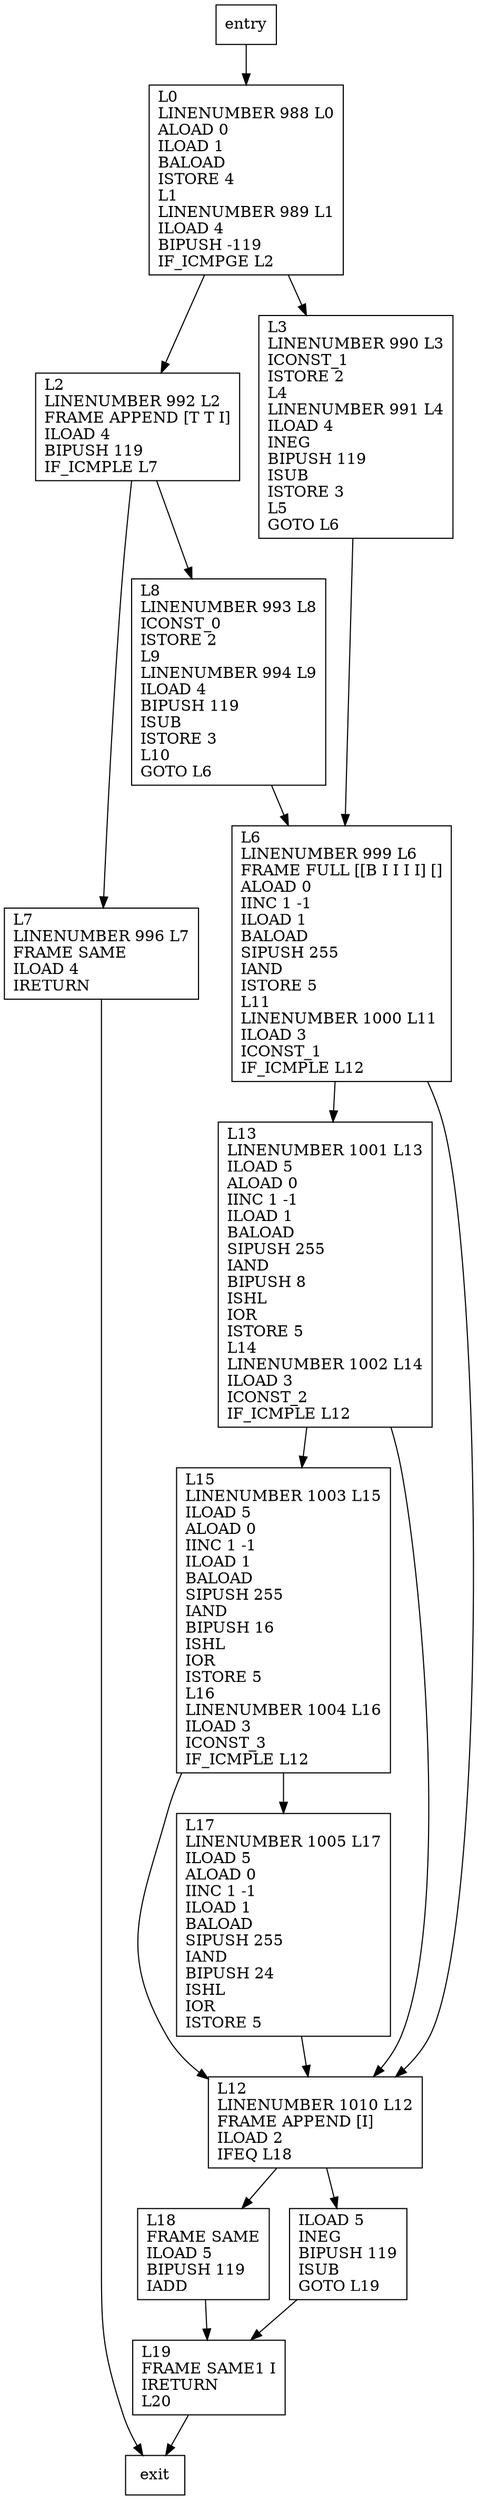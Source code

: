 digraph readReverseInt {
node [shape=record];
1259908394 [label="L17\lLINENUMBER 1005 L17\lILOAD 5\lALOAD 0\lIINC 1 -1\lILOAD 1\lBALOAD\lSIPUSH 255\lIAND\lBIPUSH 24\lISHL\lIOR\lISTORE 5\l"];
138415914 [label="L12\lLINENUMBER 1010 L12\lFRAME APPEND [I]\lILOAD 2\lIFEQ L18\l"];
616644193 [label="L2\lLINENUMBER 992 L2\lFRAME APPEND [T T I]\lILOAD 4\lBIPUSH 119\lIF_ICMPLE L7\l"];
665152242 [label="ILOAD 5\lINEG\lBIPUSH 119\lISUB\lGOTO L19\l"];
1126814268 [label="L18\lFRAME SAME\lILOAD 5\lBIPUSH 119\lIADD\l"];
510611683 [label="L13\lLINENUMBER 1001 L13\lILOAD 5\lALOAD 0\lIINC 1 -1\lILOAD 1\lBALOAD\lSIPUSH 255\lIAND\lBIPUSH 8\lISHL\lIOR\lISTORE 5\lL14\lLINENUMBER 1002 L14\lILOAD 3\lICONST_2\lIF_ICMPLE L12\l"];
1770680727 [label="L3\lLINENUMBER 990 L3\lICONST_1\lISTORE 2\lL4\lLINENUMBER 991 L4\lILOAD 4\lINEG\lBIPUSH 119\lISUB\lISTORE 3\lL5\lGOTO L6\l"];
520191343 [label="L15\lLINENUMBER 1003 L15\lILOAD 5\lALOAD 0\lIINC 1 -1\lILOAD 1\lBALOAD\lSIPUSH 255\lIAND\lBIPUSH 16\lISHL\lIOR\lISTORE 5\lL16\lLINENUMBER 1004 L16\lILOAD 3\lICONST_3\lIF_ICMPLE L12\l"];
881088422 [label="L6\lLINENUMBER 999 L6\lFRAME FULL [[B I I I I] []\lALOAD 0\lIINC 1 -1\lILOAD 1\lBALOAD\lSIPUSH 255\lIAND\lISTORE 5\lL11\lLINENUMBER 1000 L11\lILOAD 3\lICONST_1\lIF_ICMPLE L12\l"];
535019904 [label="L8\lLINENUMBER 993 L8\lICONST_0\lISTORE 2\lL9\lLINENUMBER 994 L9\lILOAD 4\lBIPUSH 119\lISUB\lISTORE 3\lL10\lGOTO L6\l"];
1940589802 [label="L0\lLINENUMBER 988 L0\lALOAD 0\lILOAD 1\lBALOAD\lISTORE 4\lL1\lLINENUMBER 989 L1\lILOAD 4\lBIPUSH -119\lIF_ICMPGE L2\l"];
855430699 [label="L7\lLINENUMBER 996 L7\lFRAME SAME\lILOAD 4\lIRETURN\l"];
870027628 [label="L19\lFRAME SAME1 I\lIRETURN\lL20\l"];
entry;
exit;
1259908394 -> 138415914
138415914 -> 1126814268
138415914 -> 665152242
616644193 -> 535019904
616644193 -> 855430699
665152242 -> 870027628
1126814268 -> 870027628
entry -> 1940589802
510611683 -> 138415914
510611683 -> 520191343
1770680727 -> 881088422
520191343 -> 1259908394
520191343 -> 138415914
881088422 -> 510611683
881088422 -> 138415914
535019904 -> 881088422
1940589802 -> 1770680727
1940589802 -> 616644193
855430699 -> exit
870027628 -> exit
}

